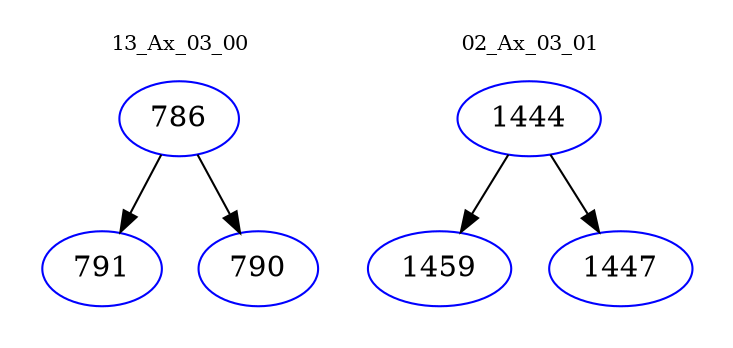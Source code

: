 digraph{
subgraph cluster_0 {
color = white
label = "13_Ax_03_00";
fontsize=10;
T0_786 [label="786", color="blue"]
T0_786 -> T0_791 [color="black"]
T0_791 [label="791", color="blue"]
T0_786 -> T0_790 [color="black"]
T0_790 [label="790", color="blue"]
}
subgraph cluster_1 {
color = white
label = "02_Ax_03_01";
fontsize=10;
T1_1444 [label="1444", color="blue"]
T1_1444 -> T1_1459 [color="black"]
T1_1459 [label="1459", color="blue"]
T1_1444 -> T1_1447 [color="black"]
T1_1447 [label="1447", color="blue"]
}
}
